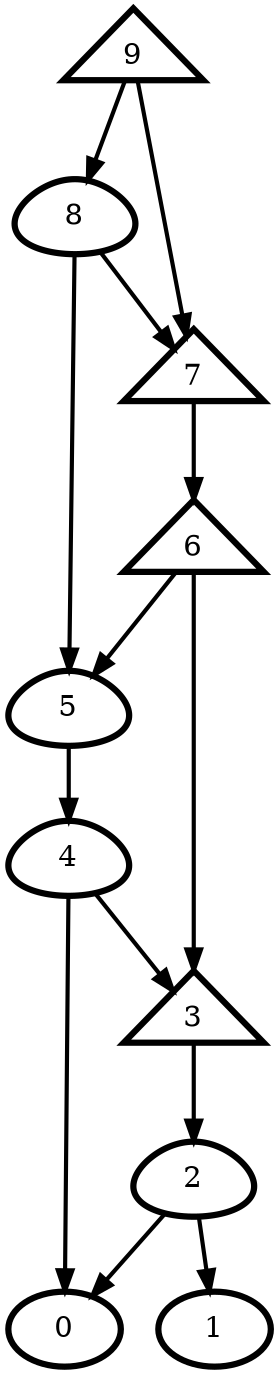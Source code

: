 digraph G {
    0 [penwidth=3,label="0"]
    1 [penwidth=3,label="1"]
    2 [penwidth=3,label="2",shape = "egg"]
    3 [penwidth=3,label="4",shape = "egg"]
    4 [penwidth=3,label="5",shape = "egg"]
    5 [penwidth=3,label="8",shape = "egg"]
    6 [penwidth=3,label="3",shape = "triangle"]
    7 [penwidth=3,label="6",shape = "triangle"]
    8 [penwidth=3,label="7",shape = "triangle"]
    9 [penwidth=3,label="9",shape = "triangle"]

    2 -> 0 [penwidth=2]
    2 -> 1 [penwidth=2]
    6 -> 2 [penwidth=2]
    3 -> 0 [penwidth=2]
    3 -> 6 [penwidth=2]
    4 -> 3 [penwidth=2]
    7 -> 6 [penwidth=2]
    7 -> 4 [penwidth=2]
    8 -> 7 [penwidth=2]
    5 -> 8 [penwidth=2]
    5 -> 4 [penwidth=2]
    9 -> 8 [penwidth=2]
    9 -> 5 [penwidth=2]
}